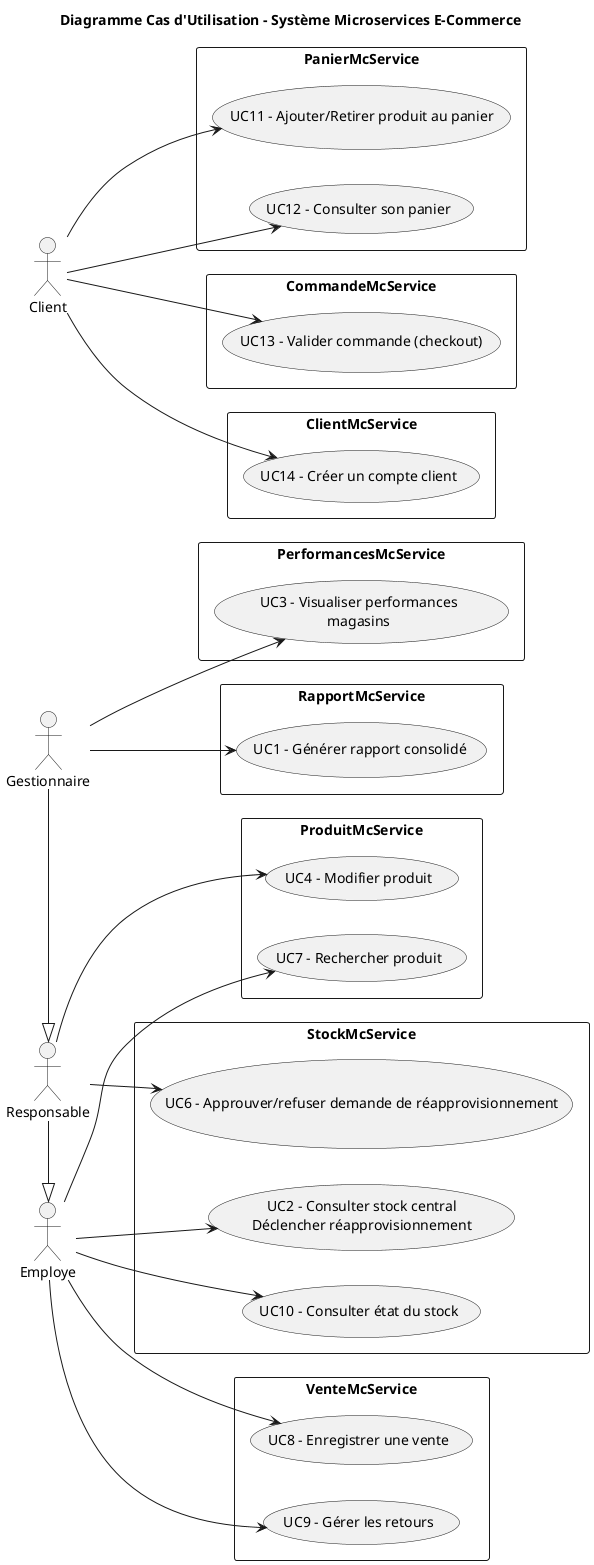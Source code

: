 @startuml "Diagramme Cas d'Utilisation - Microservices"

title Diagramme Cas d'Utilisation - Système Microservices E-Commerce

left to right direction
skinparam packageStyle rectangle

actor Employe as E
actor Responsable as R
actor Gestionnaire as G
actor Client as C

G -|> R
R -|> E

package "ProduitMcService" {
    usecase UC4 as "UC4 - Modifier produit"
    usecase UC7 as "UC7 - Rechercher produit"
}

package "StockMcService" {
    usecase UC2 as "UC2 - Consulter stock central\nDéclencher réapprovisionnement"
    usecase UC10 as "UC10 - Consulter état du stock"
    usecase UC6 as "UC6 - Approuver/refuser demande de réapprovisionnement"
}

package "RapportMcService" {
    usecase UC1 as "UC1 - Générer rapport consolidé"
}

package "PerformancesMcService" {
    usecase UC3 as "UC3 - Visualiser performances\nmagasins"
}

package "VenteMcService" {
    usecase UC8 as "UC8 - Enregistrer une vente"
    usecase UC9 as "UC9 - Gérer les retours"
}

package "PanierMcService" {
    usecase UC11 as "UC11 - Ajouter/Retirer produit au panier"
    usecase UC12 as "UC12 - Consulter son panier"
}

package "CommandeMcService" {
    usecase UC13 as "UC13 - Valider commande (checkout)"
}

package "ClientMcService" {
    usecase UC14 as "UC14 - Créer un compte client"
}

' Associations

E --> UC2
E --> UC7
E --> UC8
E --> UC9
E --> UC10

R --> UC4
R --> UC6

G --> UC1
G --> UC3

C --> UC11
C --> UC12
C --> UC13
C --> UC14

@enduml
